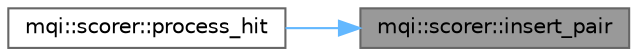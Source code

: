 digraph "mqi::scorer::insert_pair"
{
 // LATEX_PDF_SIZE
  bgcolor="transparent";
  edge [fontname=Helvetica,fontsize=10,labelfontname=Helvetica,labelfontsize=10];
  node [fontname=Helvetica,fontsize=10,shape=box,height=0.2,width=0.4];
  rankdir="RL";
  Node1 [id="Node000001",label="mqi::scorer::insert_pair",height=0.2,width=0.4,color="gray40", fillcolor="grey60", style="filled", fontcolor="black",tooltip="Atomically inserts or adds a value to the hash table."];
  Node1 -> Node2 [id="edge1_Node000001_Node000002",dir="back",color="steelblue1",style="solid",tooltip=" "];
  Node2 [id="Node000002",label="mqi::scorer::process_hit",height=0.2,width=0.4,color="grey40", fillcolor="white", style="filled",URL="$classmqi_1_1scorer.html#ad6ec7072a5ed6e27f24ccd08382f580e",tooltip="Processes a single particle interaction (a \"hit\")."];
}
